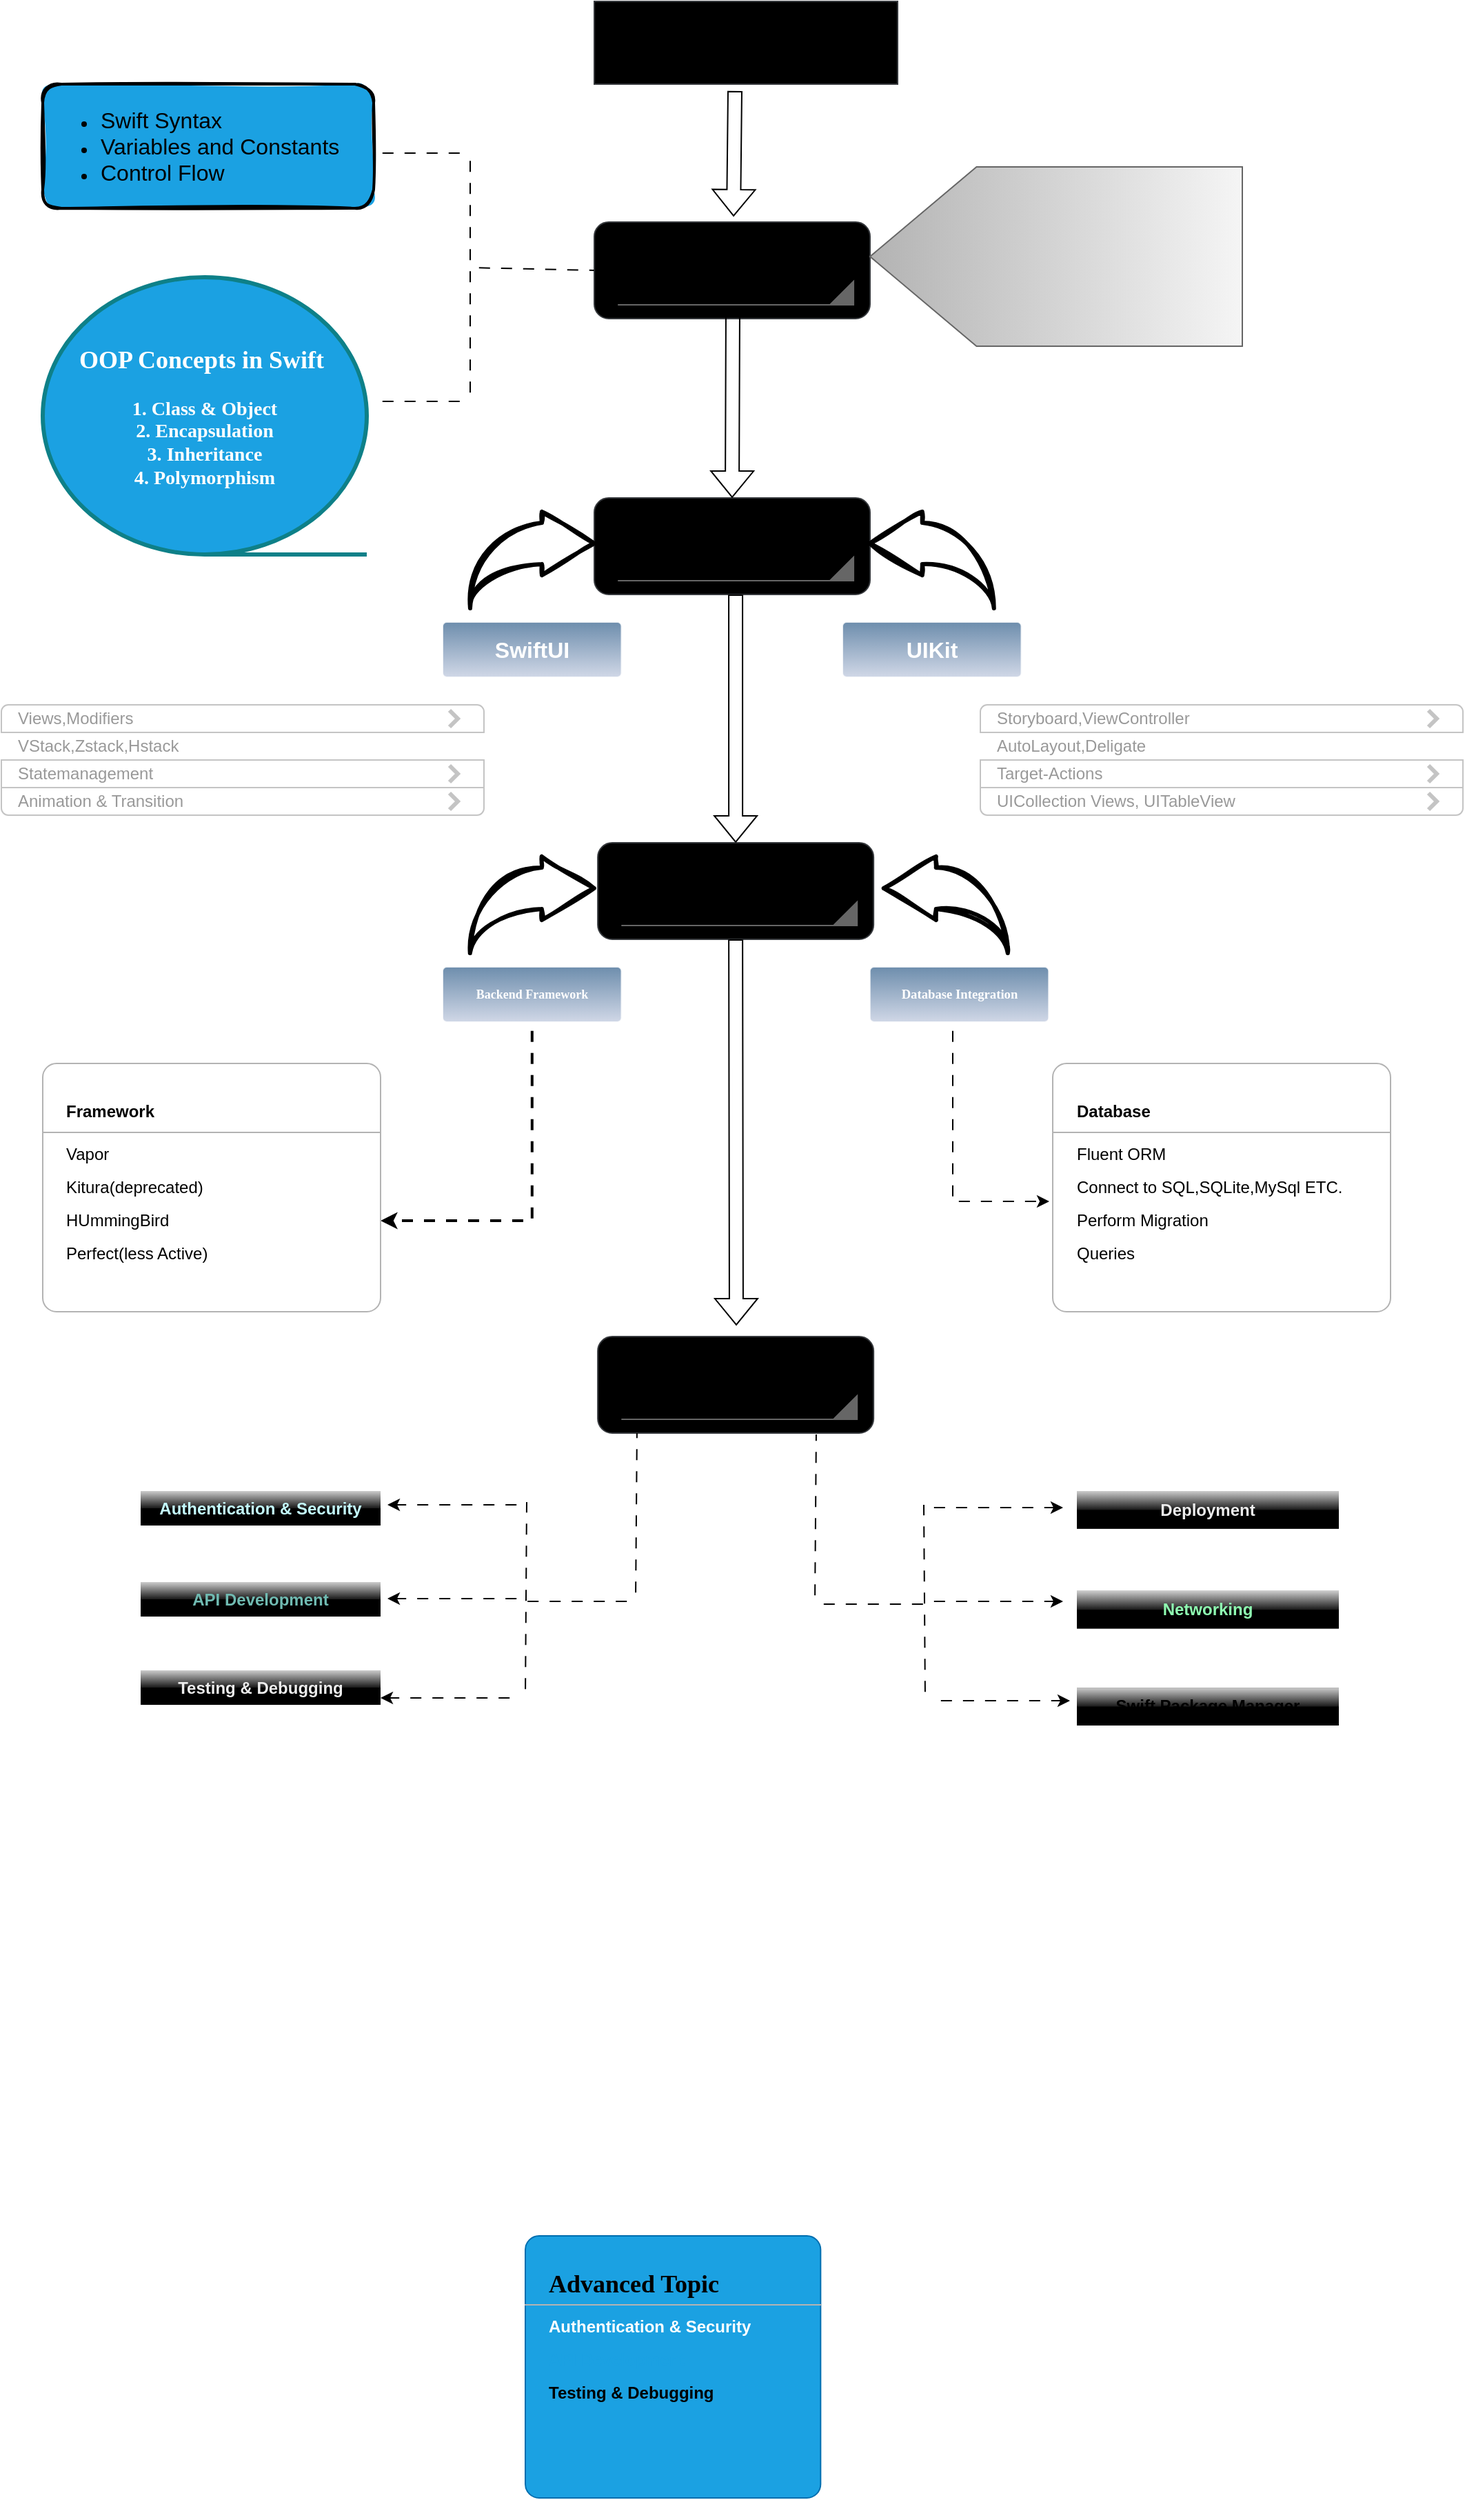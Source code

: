 <mxfile version="26.2.9">
  <diagram name="Page-1" id="k0ch-8_7bcWR2NFrH0mG">
    <mxGraphModel dx="1188" dy="802" grid="1" gridSize="10" guides="1" tooltips="1" connect="1" arrows="1" fold="1" page="1" pageScale="1" pageWidth="583" pageHeight="827" math="0" shadow="0">
      <root>
        <mxCell id="0" />
        <mxCell id="1" parent="0" />
        <mxCell id="kcwo0Z3sf4vvapoB9V6T-42" value="&lt;font style=&quot;font-size: 24px;&quot;&gt;Swift&lt;/font&gt;" style="rounded=0;whiteSpace=wrap;html=1;fillColor=light-dark(#eeeeee, #c0c0c0);strokeColor=#36393d;gradientColor=default;gradientDirection=west;" vertex="1" parent="1">
          <mxGeometry x="460" y="70" width="220" height="60" as="geometry" />
        </mxCell>
        <mxCell id="kcwo0Z3sf4vvapoB9V6T-43" value="&lt;div&gt;&lt;br&gt;&lt;/div&gt;" style="strokeWidth=1;html=1;shadow=0;dashed=0;shape=mxgraph.android.rect;rounded=1;fillColor=light-dark(#eeeeee, #c0c0c0);strokeColor=#36393d;gradientColor=default;gradientDirection=west;" vertex="1" parent="1">
          <mxGeometry x="460" y="230" width="200" height="70" as="geometry" />
        </mxCell>
        <mxCell id="kcwo0Z3sf4vvapoB9V6T-44" value="&lt;p style=&quot;caret-color: rgb(0, 0, 0); text-align: start; white-space: normal;&quot; class=&quot;p1&quot;&gt;&lt;font face=&quot;Times New Roman&quot;&gt;&lt;b style=&quot;color: light-dark(rgb(0, 0, 0), rgb(51, 153, 255));&quot;&gt;Swift Basics&lt;/b&gt;&lt;/font&gt;&lt;/p&gt;" style="strokeWidth=1;html=1;shadow=0;dashed=0;shape=mxgraph.android.spinner2;fontStyle=0;fontColor=#ffffff;align=center;verticalAlign=middle;strokeColor=#666666;fillColor=#666666;" vertex="1" parent="kcwo0Z3sf4vvapoB9V6T-43">
          <mxGeometry x="17.094" y="10.0" width="170.94" height="50.0" as="geometry" />
        </mxCell>
        <mxCell id="kcwo0Z3sf4vvapoB9V6T-46" value="&lt;h3&gt;&lt;span style=&quot;color: rgba(0, 0, 0, 0);&quot;&gt;&lt;font style=&quot;font-size: 12px;&quot; face=&quot;Times New Roman&quot;&gt;•&lt;span class=&quot;Apple-tab-span&quot;&gt;&amp;nbsp;&lt;/span&gt;Syntax, variables, control flow&lt;/font&gt;&lt;/span&gt;&lt;/h3&gt;&lt;h3&gt;&lt;font style=&quot;font-size: 12px;&quot; face=&quot;Times New Roman&quot;&gt;&lt;span style=&quot;color: rgba(0, 0, 0, 0);&quot;&gt;&lt;br&gt;&lt;/span&gt;&lt;span style=&quot;color: rgba(0, 0, 0, 0);&quot;&gt;•&lt;span class=&quot;Apple-tab-span&quot;&gt;&amp;nbsp;&lt;/span&gt;Optionals &amp;amp; Functions&lt;/span&gt;&lt;/font&gt;&lt;/h3&gt;&lt;h3&gt;&lt;font style=&quot;font-size: 12px;&quot; face=&quot;Times New Roman&quot;&gt;&lt;span style=&quot;color: rgba(0, 0, 0, 0);&quot;&gt;&lt;br&gt;&lt;/span&gt;&lt;span style=&quot;color: rgba(0, 0, 0, 0);&quot;&gt;•&lt;span class=&quot;Apple-tab-span&quot;&gt;&amp;nbsp;&lt;/span&gt;Object-Oriented Programming&lt;/span&gt;&lt;/font&gt;&lt;/h3&gt;" style="shape=offPageConnector;whiteSpace=wrap;html=1;size=0.286;align=right;fillColor=#f5f5f5;gradientColor=#b3b3b3;strokeColor=#666666;direction=south;" vertex="1" parent="1">
          <mxGeometry x="660" y="190" width="270" height="130" as="geometry" />
        </mxCell>
        <mxCell id="kcwo0Z3sf4vvapoB9V6T-47" value="&lt;p style=&quot;caret-color: rgb(0, 0, 0); color: rgb(0, 0, 0);&quot; class=&quot;p1&quot;&gt;&lt;/p&gt;&lt;ul&gt;&lt;li&gt;&lt;span style=&quot;font-size: 16px;&quot;&gt;Swift Syntax&lt;/span&gt;&lt;/li&gt;&lt;li&gt;&lt;span style=&quot;font-size: 16px;&quot;&gt;Variables and&amp;nbsp;&lt;/span&gt;&lt;font size=&quot;3&quot;&gt;Constants&lt;/font&gt;&lt;/li&gt;&lt;li&gt;&lt;font size=&quot;3&quot;&gt;Control Flow&lt;/font&gt;&lt;/li&gt;&lt;/ul&gt;&lt;p&gt;&lt;/p&gt;" style="rounded=1;whiteSpace=wrap;html=1;strokeWidth=2;fillWeight=4;hachureGap=8;hachureAngle=45;fillColor=light-dark(#1BA1E2,#70BBB2);sketch=1;fillStyle=solid;align=left;" vertex="1" parent="1">
          <mxGeometry x="60" y="130" width="240" height="90" as="geometry" />
        </mxCell>
        <mxCell id="kcwo0Z3sf4vvapoB9V6T-48" value="&lt;h2&gt;&lt;b style=&quot;color: light-dark(rgb(255, 255, 255), rgb(196, 251, 255));&quot;&gt;&lt;font face=&quot;Times New Roman&quot;&gt;OOP Concepts in Swift&amp;nbsp;&lt;/font&gt;&lt;/b&gt;&lt;/h2&gt;&lt;div&gt;&lt;b&gt;&lt;font face=&quot;Times New Roman&quot;&gt;&lt;h3 style=&quot;color: light-dark(rgb(255, 255, 255), rgb(83, 213, 253));&quot;&gt;&lt;b&gt;1. Class &amp;amp; Object&lt;br&gt;&lt;/b&gt;&lt;b&gt;2. Encapsulation&lt;br&gt;&lt;/b&gt;&lt;b&gt;3. Inheritance&lt;br&gt;&lt;/b&gt;&lt;b&gt;4. Polymorphism&lt;/b&gt;&lt;/h3&gt;&lt;/font&gt;&lt;/b&gt;&lt;/div&gt;" style="shape=tapeData;whiteSpace=wrap;html=1;perimeter=ellipsePerimeter;fillColor=light-dark(#1BA1E2,#70BBB2);strokeColor=light-dark(#0e8088, #ffffff);fillStyle=solid;strokeWidth=3;" vertex="1" parent="1">
          <mxGeometry x="60" y="270" width="235" height="201" as="geometry" />
        </mxCell>
        <mxCell id="kcwo0Z3sf4vvapoB9V6T-49" value="" style="endArrow=none;html=1;rounded=0;entryX=0;entryY=0.5;entryDx=0;entryDy=0;flowAnimation=1;" edge="1" parent="1" target="kcwo0Z3sf4vvapoB9V6T-43">
          <mxGeometry width="50" height="50" relative="1" as="geometry">
            <mxPoint x="370" y="263" as="sourcePoint" />
            <mxPoint x="390" y="250" as="targetPoint" />
          </mxGeometry>
        </mxCell>
        <mxCell id="kcwo0Z3sf4vvapoB9V6T-50" value="" style="endArrow=none;html=1;rounded=0;entryX=0;entryY=0.5;entryDx=0;entryDy=0;flowAnimation=1;" edge="1" parent="1">
          <mxGeometry width="50" height="50" relative="1" as="geometry">
            <mxPoint x="300" y="180" as="sourcePoint" />
            <mxPoint x="370" y="180" as="targetPoint" />
          </mxGeometry>
        </mxCell>
        <mxCell id="kcwo0Z3sf4vvapoB9V6T-51" value="" style="endArrow=none;html=1;rounded=0;entryX=0;entryY=0.5;entryDx=0;entryDy=0;flowAnimation=1;" edge="1" parent="1">
          <mxGeometry width="50" height="50" relative="1" as="geometry">
            <mxPoint x="300" y="360" as="sourcePoint" />
            <mxPoint x="370" y="360" as="targetPoint" />
          </mxGeometry>
        </mxCell>
        <mxCell id="kcwo0Z3sf4vvapoB9V6T-52" value="" style="endArrow=none;html=1;rounded=0;flowAnimation=1;" edge="1" parent="1">
          <mxGeometry width="50" height="50" relative="1" as="geometry">
            <mxPoint x="370" y="360" as="sourcePoint" />
            <mxPoint x="370" y="180" as="targetPoint" />
          </mxGeometry>
        </mxCell>
        <mxCell id="kcwo0Z3sf4vvapoB9V6T-70" value="&lt;div&gt;&lt;br&gt;&lt;/div&gt;" style="strokeWidth=1;html=1;shadow=0;dashed=0;shape=mxgraph.android.rect;rounded=1;fillColor=light-dark(#eeeeee, #c0c0c0);strokeColor=#36393d;gradientColor=default;gradientDirection=west;" vertex="1" parent="1">
          <mxGeometry x="460" y="430" width="200" height="70" as="geometry" />
        </mxCell>
        <mxCell id="kcwo0Z3sf4vvapoB9V6T-71" value="&lt;p style=&quot;caret-color: rgb(0, 0, 0); text-align: start; white-space: normal;&quot; class=&quot;p1&quot;&gt;&lt;b&gt;&lt;font style=&quot;color: light-dark(rgb(0, 0, 0), rgb(116, 167, 254));&quot; face=&quot;Times New Roman&quot;&gt;UI Dev&lt;/font&gt;&lt;/b&gt;&lt;/p&gt;" style="strokeWidth=1;html=1;shadow=0;dashed=0;shape=mxgraph.android.spinner2;fontStyle=0;fontColor=#ffffff;align=center;verticalAlign=middle;strokeColor=#666666;fillColor=#666666;" vertex="1" parent="kcwo0Z3sf4vvapoB9V6T-70">
          <mxGeometry x="17.094" y="10" width="170.94" height="50" as="geometry" />
        </mxCell>
        <mxCell id="kcwo0Z3sf4vvapoB9V6T-72" value="&lt;b&gt;&lt;font style=&quot;font-size: 16px;&quot;&gt;SwiftUI&lt;/font&gt;&lt;/b&gt;" style="html=1;shadow=0;dashed=0;shape=mxgraph.ios.rrect;rSize=3;fontSize=8;fontColor=#ffffff;strokeColor=#ffffff;fillColor=#497198;gradientColor=#c5cee1;opacity=80;whiteSpace=wrap;sketch=0;hachureGap=4;pointerEvents=0;fontFamily=Helvetica;" vertex="1" parent="1">
          <mxGeometry x="350" y="520" width="129.75" height="40" as="geometry" />
        </mxCell>
        <mxCell id="kcwo0Z3sf4vvapoB9V6T-73" value="&lt;font style=&quot;font-size: 16px;&quot;&gt;&lt;b&gt;UIKit&lt;/b&gt;&lt;/font&gt;" style="html=1;shadow=0;dashed=0;shape=mxgraph.ios.rrect;rSize=3;fontSize=8;fontColor=#ffffff;strokeColor=#ffffff;fillColor=#497198;gradientColor=#c5cee1;opacity=80;whiteSpace=wrap;sketch=0;hachureGap=4;pointerEvents=0;fontFamily=Helvetica;" vertex="1" parent="1">
          <mxGeometry x="640" y="520" width="129.75" height="40" as="geometry" />
        </mxCell>
        <mxCell id="kcwo0Z3sf4vvapoB9V6T-74" value="" style="shape=flexArrow;endArrow=classic;html=1;rounded=0;exitX=0.4;exitY=1.083;exitDx=0;exitDy=0;exitPerimeter=0;entryX=0.458;entryY=-0.061;entryDx=0;entryDy=0;entryPerimeter=0;" edge="1" parent="1">
          <mxGeometry width="50" height="50" relative="1" as="geometry">
            <mxPoint x="562" y="134.98" as="sourcePoint" />
            <mxPoint x="561.02" y="225.974" as="targetPoint" />
          </mxGeometry>
        </mxCell>
        <mxCell id="kcwo0Z3sf4vvapoB9V6T-75" value="" style="shape=flexArrow;endArrow=classic;html=1;rounded=0;exitX=0.4;exitY=1.083;exitDx=0;exitDy=0;exitPerimeter=0;entryX=0.5;entryY=0;entryDx=0;entryDy=0;" edge="1" parent="1" target="kcwo0Z3sf4vvapoB9V6T-70">
          <mxGeometry width="50" height="50" relative="1" as="geometry">
            <mxPoint x="560.48" y="296" as="sourcePoint" />
            <mxPoint x="559.5" y="386.994" as="targetPoint" />
          </mxGeometry>
        </mxCell>
        <mxCell id="kcwo0Z3sf4vvapoB9V6T-76" value="" style="html=1;shadow=0;dashed=0;align=center;verticalAlign=middle;shape=mxgraph.arrows2.jumpInArrow;dy=15;dx=38;arrowHead=46;strokeWidth=3;sketch=1;curveFitting=1;jiggle=2;" vertex="1" parent="1">
          <mxGeometry x="370" y="440" width="90" height="70" as="geometry" />
        </mxCell>
        <mxCell id="kcwo0Z3sf4vvapoB9V6T-77" value="" style="html=1;shadow=0;dashed=0;align=center;verticalAlign=middle;shape=mxgraph.arrows2.jumpInArrow;dy=15;dx=38;arrowHead=46;flipV=0;flipH=1;strokeWidth=3;sketch=1;curveFitting=1;jiggle=2;" vertex="1" parent="1">
          <mxGeometry x="659.88" y="440" width="90" height="70" as="geometry" />
        </mxCell>
        <mxCell id="kcwo0Z3sf4vvapoB9V6T-78" value="" style="swimlane;shape=mxgraph.bootstrap.anchor;strokeColor=#C4C4C4;fillColor=#ffffff;fontColor=#999999;fontStyle=0;childLayout=stackLayout;horizontal=1;startSize=0;horizontalStack=0;resizeParent=1;resizeParentMax=0;resizeLast=0;collapsible=0;marginBottom=0;whiteSpace=wrap;html=1;" vertex="1" parent="1">
          <mxGeometry x="30" y="580" width="350" height="80" as="geometry" />
        </mxCell>
        <mxCell id="kcwo0Z3sf4vvapoB9V6T-79" value="Views,Modifiers" style="text;strokeColor=inherit;align=left;verticalAlign=middle;spacingLeft=10;spacingRight=10;overflow=hidden;points=[[0,0.5],[1,0.5]];portConstraint=eastwest;rotatable=0;whiteSpace=wrap;html=1;shape=mxgraph.bootstrap.topButton;rSize=5;fillColor=inherit;fontColor=inherit;fontSize=12;" vertex="1" parent="kcwo0Z3sf4vvapoB9V6T-78">
          <mxGeometry width="350" height="20" as="geometry" />
        </mxCell>
        <mxCell id="kcwo0Z3sf4vvapoB9V6T-80" value="" style="shape=mxgraph.ios7.misc.right;strokeColor=#C4C4C4;strokeWidth=3;" vertex="1" parent="kcwo0Z3sf4vvapoB9V6T-79">
          <mxGeometry x="1" y="0.5" width="6" height="12" relative="1" as="geometry">
            <mxPoint x="-25" y="-6" as="offset" />
          </mxGeometry>
        </mxCell>
        <mxCell id="kcwo0Z3sf4vvapoB9V6T-81" value="VStack,Zstack,Hstack" style="text;align=left;verticalAlign=middle;spacingLeft=10;spacingRight=10;overflow=hidden;points=[[0,0.5],[1,0.5]];portConstraint=eastwest;rotatable=0;whiteSpace=wrap;html=1;rSize=5;fillColor=none;fontSize=12;fontStyle=0;fontColor=inherit;fontFamily=Helvetica;" vertex="1" parent="kcwo0Z3sf4vvapoB9V6T-78">
          <mxGeometry y="20" width="350" height="20" as="geometry" />
        </mxCell>
        <mxCell id="kcwo0Z3sf4vvapoB9V6T-82" value="" style="shape=mxgraph.ios7.misc.right;strokeColor=inherit;strokeWidth=3;align=left;verticalAlign=middle;spacingLeft=10;spacingRight=10;fontFamily=Helvetica;fontSize=12;fontColor=inherit;fillColor=inherit;gradientColor=none;" vertex="1" parent="kcwo0Z3sf4vvapoB9V6T-81">
          <mxGeometry x="1" y="0.5" width="6" height="12" relative="1" as="geometry">
            <mxPoint x="-25" y="-6" as="offset" />
          </mxGeometry>
        </mxCell>
        <mxCell id="kcwo0Z3sf4vvapoB9V6T-83" value="Statemanagement" style="text;strokeColor=inherit;align=left;verticalAlign=middle;spacingLeft=10;spacingRight=10;overflow=hidden;points=[[0,0.5],[1,0.5]];portConstraint=eastwest;rotatable=0;whiteSpace=wrap;html=1;rSize=5;fillColor=inherit;fontColor=inherit;fontSize=12;" vertex="1" parent="kcwo0Z3sf4vvapoB9V6T-78">
          <mxGeometry y="40" width="350" height="20" as="geometry" />
        </mxCell>
        <mxCell id="kcwo0Z3sf4vvapoB9V6T-84" value="" style="shape=mxgraph.ios7.misc.right;strokeColor=#C4C4C4;strokeWidth=3;" vertex="1" parent="kcwo0Z3sf4vvapoB9V6T-83">
          <mxGeometry x="1" y="0.5" width="6" height="12" relative="1" as="geometry">
            <mxPoint x="-25" y="-6" as="offset" />
          </mxGeometry>
        </mxCell>
        <mxCell id="kcwo0Z3sf4vvapoB9V6T-85" value="Animation &amp;amp; Transition" style="text;strokeColor=inherit;align=left;verticalAlign=middle;spacingLeft=10;spacingRight=10;overflow=hidden;points=[[0,0.5],[1,0.5]];portConstraint=eastwest;rotatable=0;whiteSpace=wrap;html=1;shape=mxgraph.bootstrap.bottomButton;rSize=5;fillColor=inherit;fontColor=inherit;fontSize=12;" vertex="1" parent="kcwo0Z3sf4vvapoB9V6T-78">
          <mxGeometry y="60" width="350" height="20" as="geometry" />
        </mxCell>
        <mxCell id="kcwo0Z3sf4vvapoB9V6T-86" value="" style="shape=mxgraph.ios7.misc.right;strokeColor=#C4C4C4;strokeWidth=3;" vertex="1" parent="kcwo0Z3sf4vvapoB9V6T-85">
          <mxGeometry x="1" y="0.5" width="6" height="12" relative="1" as="geometry">
            <mxPoint x="-25" y="-6" as="offset" />
          </mxGeometry>
        </mxCell>
        <mxCell id="kcwo0Z3sf4vvapoB9V6T-87" value="" style="swimlane;shape=mxgraph.bootstrap.anchor;strokeColor=#C4C4C4;fillColor=#ffffff;fontColor=#999999;fontStyle=0;childLayout=stackLayout;horizontal=1;startSize=0;horizontalStack=0;resizeParent=1;resizeParentMax=0;resizeLast=0;collapsible=0;marginBottom=0;whiteSpace=wrap;html=1;" vertex="1" parent="1">
          <mxGeometry x="740" y="580" width="350" height="80" as="geometry" />
        </mxCell>
        <mxCell id="kcwo0Z3sf4vvapoB9V6T-88" value="Storyboard,ViewController" style="text;strokeColor=inherit;align=left;verticalAlign=middle;spacingLeft=10;spacingRight=10;overflow=hidden;points=[[0,0.5],[1,0.5]];portConstraint=eastwest;rotatable=0;whiteSpace=wrap;html=1;shape=mxgraph.bootstrap.topButton;rSize=5;fillColor=inherit;fontColor=inherit;fontSize=12;" vertex="1" parent="kcwo0Z3sf4vvapoB9V6T-87">
          <mxGeometry width="350" height="20" as="geometry" />
        </mxCell>
        <mxCell id="kcwo0Z3sf4vvapoB9V6T-89" value="" style="shape=mxgraph.ios7.misc.right;strokeColor=#C4C4C4;strokeWidth=3;" vertex="1" parent="kcwo0Z3sf4vvapoB9V6T-88">
          <mxGeometry x="1" y="0.5" width="6" height="12" relative="1" as="geometry">
            <mxPoint x="-25" y="-6" as="offset" />
          </mxGeometry>
        </mxCell>
        <mxCell id="kcwo0Z3sf4vvapoB9V6T-90" value="AutoLayout,Deligate" style="text;align=left;verticalAlign=middle;spacingLeft=10;spacingRight=10;overflow=hidden;points=[[0,0.5],[1,0.5]];portConstraint=eastwest;rotatable=0;whiteSpace=wrap;html=1;rSize=5;fillColor=none;fontSize=12;fontStyle=0;fontColor=inherit;fontFamily=Helvetica;" vertex="1" parent="kcwo0Z3sf4vvapoB9V6T-87">
          <mxGeometry y="20" width="350" height="20" as="geometry" />
        </mxCell>
        <mxCell id="kcwo0Z3sf4vvapoB9V6T-91" value="" style="shape=mxgraph.ios7.misc.right;strokeColor=inherit;strokeWidth=3;align=left;verticalAlign=middle;spacingLeft=10;spacingRight=10;fontFamily=Helvetica;fontSize=12;fontColor=inherit;fillColor=inherit;gradientColor=none;" vertex="1" parent="kcwo0Z3sf4vvapoB9V6T-90">
          <mxGeometry x="1" y="0.5" width="6" height="12" relative="1" as="geometry">
            <mxPoint x="-25" y="-6" as="offset" />
          </mxGeometry>
        </mxCell>
        <mxCell id="kcwo0Z3sf4vvapoB9V6T-92" value="Target-Actions" style="text;strokeColor=inherit;align=left;verticalAlign=middle;spacingLeft=10;spacingRight=10;overflow=hidden;points=[[0,0.5],[1,0.5]];portConstraint=eastwest;rotatable=0;whiteSpace=wrap;html=1;rSize=5;fillColor=inherit;fontColor=inherit;fontSize=12;" vertex="1" parent="kcwo0Z3sf4vvapoB9V6T-87">
          <mxGeometry y="40" width="350" height="20" as="geometry" />
        </mxCell>
        <mxCell id="kcwo0Z3sf4vvapoB9V6T-93" value="" style="shape=mxgraph.ios7.misc.right;strokeColor=#C4C4C4;strokeWidth=3;" vertex="1" parent="kcwo0Z3sf4vvapoB9V6T-92">
          <mxGeometry x="1" y="0.5" width="6" height="12" relative="1" as="geometry">
            <mxPoint x="-25" y="-6" as="offset" />
          </mxGeometry>
        </mxCell>
        <mxCell id="kcwo0Z3sf4vvapoB9V6T-94" value="UICollection Views, UITableView" style="text;strokeColor=inherit;align=left;verticalAlign=middle;spacingLeft=10;spacingRight=10;overflow=hidden;points=[[0,0.5],[1,0.5]];portConstraint=eastwest;rotatable=0;whiteSpace=wrap;html=1;shape=mxgraph.bootstrap.bottomButton;rSize=5;fillColor=inherit;fontColor=inherit;fontSize=12;" vertex="1" parent="kcwo0Z3sf4vvapoB9V6T-87">
          <mxGeometry y="60" width="350" height="20" as="geometry" />
        </mxCell>
        <mxCell id="kcwo0Z3sf4vvapoB9V6T-95" value="" style="shape=mxgraph.ios7.misc.right;strokeColor=#C4C4C4;strokeWidth=3;" vertex="1" parent="kcwo0Z3sf4vvapoB9V6T-94">
          <mxGeometry x="1" y="0.5" width="6" height="12" relative="1" as="geometry">
            <mxPoint x="-25" y="-6" as="offset" />
          </mxGeometry>
        </mxCell>
        <mxCell id="kcwo0Z3sf4vvapoB9V6T-96" value="&lt;div&gt;&lt;br&gt;&lt;/div&gt;" style="strokeWidth=1;html=1;shadow=0;dashed=0;shape=mxgraph.android.rect;rounded=1;fillColor=light-dark(#eeeeee, #c0c0c0);strokeColor=#36393d;gradientColor=default;gradientDirection=west;" vertex="1" parent="1">
          <mxGeometry x="462.56" y="680" width="200" height="70" as="geometry" />
        </mxCell>
        <mxCell id="kcwo0Z3sf4vvapoB9V6T-97" value="&lt;h4&gt;&lt;font style=&quot;color: light-dark(transparent, rgb(51, 153, 255));&quot; face=&quot;Times New Roman&quot;&gt;Backend Dev&lt;/font&gt;&lt;/h4&gt;" style="strokeWidth=1;html=1;shadow=0;dashed=0;shape=mxgraph.android.spinner2;fontStyle=0;fontColor=#ffffff;align=center;verticalAlign=middle;strokeColor=#666666;fillColor=#666666;" vertex="1" parent="kcwo0Z3sf4vvapoB9V6T-96">
          <mxGeometry x="17.094" y="10" width="170.94" height="50" as="geometry" />
        </mxCell>
        <mxCell id="kcwo0Z3sf4vvapoB9V6T-98" value="" style="shape=flexArrow;endArrow=classic;html=1;rounded=0;exitX=0.4;exitY=1.083;exitDx=0;exitDy=0;exitPerimeter=0;entryX=0.5;entryY=0;entryDx=0;entryDy=0;" edge="1" parent="1" target="kcwo0Z3sf4vvapoB9V6T-96">
          <mxGeometry width="50" height="50" relative="1" as="geometry">
            <mxPoint x="562.54" y="500" as="sourcePoint" />
            <mxPoint x="562.06" y="634" as="targetPoint" />
          </mxGeometry>
        </mxCell>
        <mxCell id="kcwo0Z3sf4vvapoB9V6T-178" style="edgeStyle=orthogonalEdgeStyle;rounded=0;orthogonalLoop=1;jettySize=auto;html=1;entryX=1;entryY=0.5;entryDx=0;entryDy=0;strokeWidth=2;flowAnimation=1;" edge="1" parent="1" source="kcwo0Z3sf4vvapoB9V6T-104" target="kcwo0Z3sf4vvapoB9V6T-109">
          <mxGeometry relative="1" as="geometry">
            <Array as="points">
              <mxPoint x="415" y="954" />
            </Array>
          </mxGeometry>
        </mxCell>
        <mxCell id="kcwo0Z3sf4vvapoB9V6T-104" value="&lt;h3&gt;&lt;b&gt;&lt;font face=&quot;Times New Roman&quot; style=&quot;font-size: 9px;&quot;&gt;Backend Framework&lt;/font&gt;&lt;/b&gt;&lt;/h3&gt;" style="html=1;shadow=0;dashed=0;shape=mxgraph.ios.rrect;rSize=3;fontSize=8;fontColor=#ffffff;strokeColor=#ffffff;fillColor=#497198;gradientColor=#c5cee1;opacity=80;whiteSpace=wrap;sketch=0;hachureGap=4;pointerEvents=0;fontFamily=Helvetica;" vertex="1" parent="1">
          <mxGeometry x="350" y="770" width="129.75" height="40" as="geometry" />
        </mxCell>
        <mxCell id="kcwo0Z3sf4vvapoB9V6T-105" value="" style="rounded=1;whiteSpace=wrap;html=1;strokeColor=#B3B3B3;arcSize=20;absoluteArcSize=1;" vertex="1" parent="1">
          <mxGeometry x="60" y="840" width="245" height="180" as="geometry" />
        </mxCell>
        <mxCell id="kcwo0Z3sf4vvapoB9V6T-106" value="Framework" style="shape=partialRectangle;whiteSpace=wrap;html=1;top=0;left=0;fillColor=none;right=0;fontStyle=1;align=left;strokeColor=#B3B3B3;spacingLeft=15;part=1;resizeWidth=1;" vertex="1" parent="kcwo0Z3sf4vvapoB9V6T-105">
          <mxGeometry width="245.0" height="30" relative="1" as="geometry">
            <mxPoint y="20" as="offset" />
          </mxGeometry>
        </mxCell>
        <mxCell id="kcwo0Z3sf4vvapoB9V6T-107" value="Vapor" style="text;html=1;strokeColor=none;fillColor=none;align=left;verticalAlign=middle;whiteSpace=wrap;rounded=0;spacingLeft=15;part=1;resizeWidth=1;" vertex="1" parent="kcwo0Z3sf4vvapoB9V6T-105">
          <mxGeometry width="245.0" height="24" relative="1" as="geometry">
            <mxPoint y="54" as="offset" />
          </mxGeometry>
        </mxCell>
        <mxCell id="kcwo0Z3sf4vvapoB9V6T-108" value="Kitura(deprecated)" style="text;html=1;strokeColor=none;fillColor=none;align=left;verticalAlign=middle;whiteSpace=wrap;rounded=0;spacingLeft=15;part=1;resizeWidth=1;" vertex="1" parent="kcwo0Z3sf4vvapoB9V6T-105">
          <mxGeometry width="245.0" height="24" relative="1" as="geometry">
            <mxPoint y="78" as="offset" />
          </mxGeometry>
        </mxCell>
        <mxCell id="kcwo0Z3sf4vvapoB9V6T-109" value="HUmmingBird" style="text;html=1;strokeColor=none;fillColor=none;align=left;verticalAlign=middle;whiteSpace=wrap;rounded=0;spacingLeft=15;part=1;resizeWidth=1;" vertex="1" parent="kcwo0Z3sf4vvapoB9V6T-105">
          <mxGeometry width="245.0" height="24" relative="1" as="geometry">
            <mxPoint y="102" as="offset" />
          </mxGeometry>
        </mxCell>
        <mxCell id="kcwo0Z3sf4vvapoB9V6T-110" value="Perfect(less Active)" style="text;html=1;strokeColor=none;fillColor=none;align=left;verticalAlign=middle;whiteSpace=wrap;rounded=0;spacingLeft=15;part=1;resizeWidth=1;" vertex="1" parent="kcwo0Z3sf4vvapoB9V6T-105">
          <mxGeometry width="245.0" height="24" relative="1" as="geometry">
            <mxPoint y="126" as="offset" />
          </mxGeometry>
        </mxCell>
        <mxCell id="kcwo0Z3sf4vvapoB9V6T-112" value="" style="rounded=1;whiteSpace=wrap;html=1;strokeColor=#B3B3B3;arcSize=20;absoluteArcSize=1;" vertex="1" parent="1">
          <mxGeometry x="792.5" y="840" width="245" height="180" as="geometry" />
        </mxCell>
        <mxCell id="kcwo0Z3sf4vvapoB9V6T-113" value="Database" style="shape=partialRectangle;whiteSpace=wrap;html=1;top=0;left=0;fillColor=none;right=0;fontStyle=1;align=left;strokeColor=#B3B3B3;spacingLeft=15;part=1;resizeWidth=1;" vertex="1" parent="kcwo0Z3sf4vvapoB9V6T-112">
          <mxGeometry width="245.0" height="30" relative="1" as="geometry">
            <mxPoint y="20" as="offset" />
          </mxGeometry>
        </mxCell>
        <mxCell id="kcwo0Z3sf4vvapoB9V6T-114" value="Fluent ORM" style="text;html=1;strokeColor=none;fillColor=none;align=left;verticalAlign=middle;whiteSpace=wrap;rounded=0;spacingLeft=15;part=1;resizeWidth=1;" vertex="1" parent="kcwo0Z3sf4vvapoB9V6T-112">
          <mxGeometry width="245.0" height="24" relative="1" as="geometry">
            <mxPoint y="54" as="offset" />
          </mxGeometry>
        </mxCell>
        <mxCell id="kcwo0Z3sf4vvapoB9V6T-115" value="Connect to SQL,SQLite,MySql ETC." style="text;html=1;strokeColor=none;fillColor=none;align=left;verticalAlign=middle;whiteSpace=wrap;rounded=0;spacingLeft=15;part=1;resizeWidth=1;" vertex="1" parent="kcwo0Z3sf4vvapoB9V6T-112">
          <mxGeometry width="245.0" height="24" relative="1" as="geometry">
            <mxPoint y="78" as="offset" />
          </mxGeometry>
        </mxCell>
        <mxCell id="kcwo0Z3sf4vvapoB9V6T-116" value="Perform Migration" style="text;html=1;strokeColor=none;fillColor=none;align=left;verticalAlign=middle;whiteSpace=wrap;rounded=0;spacingLeft=15;part=1;resizeWidth=1;" vertex="1" parent="kcwo0Z3sf4vvapoB9V6T-112">
          <mxGeometry width="245.0" height="24" relative="1" as="geometry">
            <mxPoint y="102" as="offset" />
          </mxGeometry>
        </mxCell>
        <mxCell id="kcwo0Z3sf4vvapoB9V6T-117" value="Queries" style="text;html=1;strokeColor=none;fillColor=none;align=left;verticalAlign=middle;whiteSpace=wrap;rounded=0;spacingLeft=15;part=1;resizeWidth=1;" vertex="1" parent="kcwo0Z3sf4vvapoB9V6T-112">
          <mxGeometry width="245.0" height="24" relative="1" as="geometry">
            <mxPoint y="126" as="offset" />
          </mxGeometry>
        </mxCell>
        <mxCell id="kcwo0Z3sf4vvapoB9V6T-118" value="&lt;div&gt;&lt;br&gt;&lt;/div&gt;" style="strokeWidth=1;html=1;shadow=0;dashed=0;shape=mxgraph.android.rect;rounded=1;fillColor=light-dark(#eeeeee, #c0c0c0);strokeColor=#36393d;gradientColor=default;gradientDirection=west;" vertex="1" parent="1">
          <mxGeometry x="462.56" y="1038" width="200" height="70" as="geometry" />
        </mxCell>
        <mxCell id="kcwo0Z3sf4vvapoB9V6T-119" value="&lt;h4&gt;&lt;p style=&quot;caret-color: rgb(0, 0, 0); text-align: start; white-space: normal;&quot; class=&quot;p1&quot;&gt;&lt;font style=&quot;color: light-dark(rgb(0, 0, 0), rgb(51, 153, 255));&quot; face=&quot;Times New Roman&quot;&gt;Advanced Topics&lt;/font&gt;&lt;/p&gt;&lt;/h4&gt;" style="strokeWidth=1;html=1;shadow=0;dashed=0;shape=mxgraph.android.spinner2;fontStyle=0;fontColor=#ffffff;align=center;verticalAlign=middle;strokeColor=#666666;fillColor=#666666;" vertex="1" parent="kcwo0Z3sf4vvapoB9V6T-118">
          <mxGeometry x="17.094" y="10" width="170.94" height="50" as="geometry" />
        </mxCell>
        <mxCell id="kcwo0Z3sf4vvapoB9V6T-180" style="edgeStyle=orthogonalEdgeStyle;rounded=0;orthogonalLoop=1;jettySize=auto;html=1;flowAnimation=1;" edge="1" parent="1" source="kcwo0Z3sf4vvapoB9V6T-120">
          <mxGeometry relative="1" as="geometry">
            <mxPoint x="790" y="940" as="targetPoint" />
            <Array as="points">
              <mxPoint x="720" y="940" />
              <mxPoint x="790" y="940" />
            </Array>
          </mxGeometry>
        </mxCell>
        <mxCell id="kcwo0Z3sf4vvapoB9V6T-120" value="&lt;h3&gt;&lt;b&gt;&lt;font face=&quot;Times New Roman&quot;&gt;Database Integration&lt;/font&gt;&lt;/b&gt;&lt;/h3&gt;" style="html=1;shadow=0;dashed=0;shape=mxgraph.ios.rrect;rSize=3;fontSize=8;fontColor=#ffffff;strokeColor=#ffffff;fillColor=#497198;gradientColor=#c5cee1;opacity=80;whiteSpace=wrap;sketch=0;hachureGap=4;pointerEvents=0;fontFamily=Helvetica;" vertex="1" parent="1">
          <mxGeometry x="659.88" y="770" width="129.75" height="40" as="geometry" />
        </mxCell>
        <mxCell id="kcwo0Z3sf4vvapoB9V6T-121" value="" style="html=1;shadow=0;dashed=0;align=center;verticalAlign=middle;shape=mxgraph.arrows2.jumpInArrow;dy=15;dx=38;arrowHead=46;flipV=0;flipH=1;strokeWidth=3;sketch=1;curveFitting=1;jiggle=2;" vertex="1" parent="1">
          <mxGeometry x="669.88" y="690" width="90" height="70" as="geometry" />
        </mxCell>
        <mxCell id="kcwo0Z3sf4vvapoB9V6T-122" value="" style="html=1;shadow=0;dashed=0;align=center;verticalAlign=middle;shape=mxgraph.arrows2.jumpInArrow;dy=15;dx=38;arrowHead=46;strokeWidth=3;sketch=1;curveFitting=1;jiggle=2;" vertex="1" parent="1">
          <mxGeometry x="369.88" y="690" width="90" height="70" as="geometry" />
        </mxCell>
        <mxCell id="kcwo0Z3sf4vvapoB9V6T-123" value="" style="shape=flexArrow;endArrow=classic;html=1;rounded=0;exitX=0.5;exitY=1;exitDx=0;exitDy=0;" edge="1" parent="1" source="kcwo0Z3sf4vvapoB9V6T-96">
          <mxGeometry width="50" height="50" relative="1" as="geometry">
            <mxPoint x="567.62" y="750" as="sourcePoint" />
            <mxPoint x="563" y="1030" as="targetPoint" />
          </mxGeometry>
        </mxCell>
        <mxCell id="kcwo0Z3sf4vvapoB9V6T-124" value="" style="rounded=1;whiteSpace=wrap;html=1;arcSize=20;absoluteArcSize=1;fillColor=#1ba1e2;fontColor=#ffffff;strokeColor=#006EAF;" vertex="1" parent="1">
          <mxGeometry x="410" y="1690" width="214.159" height="190" as="geometry" />
        </mxCell>
        <mxCell id="kcwo0Z3sf4vvapoB9V6T-125" value="&lt;h2&gt;&lt;font face=&quot;Times New Roman&quot;&gt;Advanced Topic&lt;/font&gt;&lt;/h2&gt;" style="shape=partialRectangle;whiteSpace=wrap;html=1;top=0;left=0;fillColor=none;right=0;fontStyle=1;align=left;strokeColor=#B3B3B3;spacingLeft=15;part=1;resizeWidth=1;" vertex="1" parent="kcwo0Z3sf4vvapoB9V6T-124">
          <mxGeometry width="214.159" height="30" relative="1" as="geometry">
            <mxPoint y="20" as="offset" />
          </mxGeometry>
        </mxCell>
        <mxCell id="kcwo0Z3sf4vvapoB9V6T-126" value="&lt;p style=&quot;caret-color: rgb(0, 0, 0);&quot; class=&quot;p1&quot;&gt;&lt;b style=&quot;color: light-dark(rgb(255, 255, 255), rgb(196, 251, 255));&quot;&gt;Authentication &amp;amp; Security&lt;/b&gt;&lt;/p&gt;" style="text;html=1;strokeColor=none;fillColor=none;align=left;verticalAlign=middle;whiteSpace=wrap;rounded=0;spacingLeft=15;part=1;resizeWidth=1;" vertex="1" parent="kcwo0Z3sf4vvapoB9V6T-124">
          <mxGeometry width="214.159" height="24" relative="1" as="geometry">
            <mxPoint y="54" as="offset" />
          </mxGeometry>
        </mxCell>
        <mxCell id="kcwo0Z3sf4vvapoB9V6T-127" value="&lt;p style=&quot;caret-color: rgb(0, 0, 0);&quot; class=&quot;p1&quot;&gt;&lt;b style=&quot;color: light-dark(rgb(27, 161, 226), rgb(112, 187, 178));&quot;&gt;API Development&lt;/b&gt;&lt;/p&gt;" style="text;html=1;strokeColor=none;fillColor=none;align=left;verticalAlign=middle;whiteSpace=wrap;rounded=0;spacingLeft=15;part=1;resizeWidth=1;" vertex="1" parent="kcwo0Z3sf4vvapoB9V6T-124">
          <mxGeometry width="214.159" height="24" relative="1" as="geometry">
            <mxPoint y="78" as="offset" />
          </mxGeometry>
        </mxCell>
        <mxCell id="kcwo0Z3sf4vvapoB9V6T-128" value="&lt;p style=&quot;caret-color: rgb(0, 0, 0); color: rgb(0, 0, 0);&quot; class=&quot;p1&quot;&gt;&lt;b&gt;Testing &amp;amp; Debugging&lt;/b&gt;&lt;/p&gt;" style="text;html=1;strokeColor=none;fillColor=none;align=left;verticalAlign=middle;whiteSpace=wrap;rounded=0;spacingLeft=15;part=1;resizeWidth=1;" vertex="1" parent="kcwo0Z3sf4vvapoB9V6T-124">
          <mxGeometry width="214.159" height="24" relative="1" as="geometry">
            <mxPoint y="102" as="offset" />
          </mxGeometry>
        </mxCell>
        <mxCell id="kcwo0Z3sf4vvapoB9V6T-129" value="&lt;p style=&quot;caret-color: rgb(0, 0, 0); color: rgb(0, 0, 0);&quot; class=&quot;p1&quot;&gt;&lt;br&gt;&lt;/p&gt;" style="text;html=1;strokeColor=none;fillColor=none;align=left;verticalAlign=middle;whiteSpace=wrap;rounded=0;spacingLeft=15;part=1;resizeWidth=1;" vertex="1" parent="kcwo0Z3sf4vvapoB9V6T-124">
          <mxGeometry width="214.159" height="24" relative="1" as="geometry">
            <mxPoint y="126" as="offset" />
          </mxGeometry>
        </mxCell>
        <mxCell id="kcwo0Z3sf4vvapoB9V6T-130" value="&lt;p style=&quot;caret-color: rgb(0, 0, 0);&quot; class=&quot;p1&quot;&gt;&lt;br&gt;&lt;/p&gt;" style="text;html=1;strokeColor=none;fillColor=none;align=left;verticalAlign=middle;whiteSpace=wrap;rounded=0;spacingLeft=15;part=1;resizeWidth=1;" vertex="1" parent="kcwo0Z3sf4vvapoB9V6T-124">
          <mxGeometry width="214.159" height="24" relative="1" as="geometry">
            <mxPoint y="150" as="offset" />
          </mxGeometry>
        </mxCell>
        <mxCell id="kcwo0Z3sf4vvapoB9V6T-145" value="" style="group;flipV=0;flipH=1;" vertex="1" connectable="0" parent="1">
          <mxGeometry x="620" y="1160" width="185" height="142" as="geometry" />
        </mxCell>
        <mxCell id="kcwo0Z3sf4vvapoB9V6T-146" value="" style="endArrow=none;html=1;rounded=0;entryX=0.792;entryY=1.014;entryDx=0;entryDy=0;entryPerimeter=0;flowAnimation=1;" edge="1" parent="kcwo0Z3sf4vvapoB9V6T-145" target="kcwo0Z3sf4vvapoB9V6T-118">
          <mxGeometry width="50" height="50" relative="1" as="geometry">
            <mxPoint y="72" as="sourcePoint" />
            <mxPoint x="-52.08" y="22" as="targetPoint" />
          </mxGeometry>
        </mxCell>
        <mxCell id="kcwo0Z3sf4vvapoB9V6T-147" value="" style="endArrow=none;html=1;rounded=0;entryX=0.142;entryY=1;entryDx=0;entryDy=0;entryPerimeter=0;flowAnimation=1;" edge="1" parent="kcwo0Z3sf4vvapoB9V6T-145">
          <mxGeometry width="50" height="50" relative="1" as="geometry">
            <mxPoint x="80" y="142" as="sourcePoint" />
            <mxPoint x="79" as="targetPoint" />
          </mxGeometry>
        </mxCell>
        <mxCell id="kcwo0Z3sf4vvapoB9V6T-148" value="" style="endArrow=none;html=1;rounded=0;flowAnimation=1;" edge="1" parent="kcwo0Z3sf4vvapoB9V6T-145">
          <mxGeometry width="50" height="50" relative="1" as="geometry">
            <mxPoint y="72" as="sourcePoint" />
            <mxPoint x="80" y="72" as="targetPoint" />
          </mxGeometry>
        </mxCell>
        <mxCell id="kcwo0Z3sf4vvapoB9V6T-149" value="" style="endArrow=classic;html=1;rounded=0;flowAnimation=1;" edge="1" parent="kcwo0Z3sf4vvapoB9V6T-145">
          <mxGeometry width="50" height="50" relative="1" as="geometry">
            <mxPoint x="80" y="2" as="sourcePoint" />
            <mxPoint x="180" y="2" as="targetPoint" />
          </mxGeometry>
        </mxCell>
        <mxCell id="kcwo0Z3sf4vvapoB9V6T-150" value="" style="endArrow=classic;html=1;rounded=0;flowAnimation=1;" edge="1" parent="kcwo0Z3sf4vvapoB9V6T-145">
          <mxGeometry width="50" height="50" relative="1" as="geometry">
            <mxPoint x="80" y="70" as="sourcePoint" />
            <mxPoint x="180" y="70" as="targetPoint" />
          </mxGeometry>
        </mxCell>
        <mxCell id="kcwo0Z3sf4vvapoB9V6T-151" value="" style="endArrow=classic;html=1;rounded=0;flowAnimation=1;" edge="1" parent="kcwo0Z3sf4vvapoB9V6T-145">
          <mxGeometry width="50" height="50" relative="1" as="geometry">
            <mxPoint x="85" y="142" as="sourcePoint" />
            <mxPoint x="185" y="142" as="targetPoint" />
          </mxGeometry>
        </mxCell>
        <mxCell id="kcwo0Z3sf4vvapoB9V6T-144" value="" style="group" vertex="1" connectable="0" parent="1">
          <mxGeometry x="305" y="1158" width="185" height="142" as="geometry" />
        </mxCell>
        <mxCell id="kcwo0Z3sf4vvapoB9V6T-138" value="" style="endArrow=none;html=1;rounded=0;entryX=0.142;entryY=1;entryDx=0;entryDy=0;entryPerimeter=0;flowAnimation=1;" edge="1" parent="kcwo0Z3sf4vvapoB9V6T-144" target="kcwo0Z3sf4vvapoB9V6T-118">
          <mxGeometry width="50" height="50" relative="1" as="geometry">
            <mxPoint x="185" y="72" as="sourcePoint" />
            <mxPoint x="237.08" y="22" as="targetPoint" />
          </mxGeometry>
        </mxCell>
        <mxCell id="kcwo0Z3sf4vvapoB9V6T-139" value="" style="endArrow=none;html=1;rounded=0;entryX=0.142;entryY=1;entryDx=0;entryDy=0;entryPerimeter=0;flowAnimation=1;" edge="1" parent="kcwo0Z3sf4vvapoB9V6T-144">
          <mxGeometry width="50" height="50" relative="1" as="geometry">
            <mxPoint x="105" y="142" as="sourcePoint" />
            <mxPoint x="106" as="targetPoint" />
          </mxGeometry>
        </mxCell>
        <mxCell id="kcwo0Z3sf4vvapoB9V6T-140" value="" style="endArrow=none;html=1;rounded=0;flowAnimation=1;" edge="1" parent="kcwo0Z3sf4vvapoB9V6T-144">
          <mxGeometry width="50" height="50" relative="1" as="geometry">
            <mxPoint x="185" y="72" as="sourcePoint" />
            <mxPoint x="105" y="72" as="targetPoint" />
          </mxGeometry>
        </mxCell>
        <mxCell id="kcwo0Z3sf4vvapoB9V6T-141" value="" style="endArrow=classic;html=1;rounded=0;flowAnimation=1;" edge="1" parent="kcwo0Z3sf4vvapoB9V6T-144">
          <mxGeometry width="50" height="50" relative="1" as="geometry">
            <mxPoint x="105" y="2" as="sourcePoint" />
            <mxPoint x="5" y="2" as="targetPoint" />
          </mxGeometry>
        </mxCell>
        <mxCell id="kcwo0Z3sf4vvapoB9V6T-142" value="" style="endArrow=classic;html=1;rounded=0;flowAnimation=1;" edge="1" parent="kcwo0Z3sf4vvapoB9V6T-144">
          <mxGeometry width="50" height="50" relative="1" as="geometry">
            <mxPoint x="105" y="70" as="sourcePoint" />
            <mxPoint x="5" y="70" as="targetPoint" />
          </mxGeometry>
        </mxCell>
        <mxCell id="kcwo0Z3sf4vvapoB9V6T-143" value="" style="endArrow=classic;html=1;rounded=0;flowAnimation=1;" edge="1" parent="kcwo0Z3sf4vvapoB9V6T-144">
          <mxGeometry width="50" height="50" relative="1" as="geometry">
            <mxPoint x="100" y="142" as="sourcePoint" />
            <mxPoint y="142" as="targetPoint" />
          </mxGeometry>
        </mxCell>
        <mxCell id="kcwo0Z3sf4vvapoB9V6T-164" value="" style="group" vertex="1" connectable="0" parent="1">
          <mxGeometry x="131" y="1150" width="174" height="155" as="geometry" />
        </mxCell>
        <mxCell id="kcwo0Z3sf4vvapoB9V6T-132" value="&lt;b style=&quot;caret-color: rgb(237, 237, 237); font-size: 12px; text-align: left; color: rgb(196, 251, 255);&quot;&gt;Authentication &amp;amp; Security&lt;/b&gt;" style="strokeWidth=1;html=1;shadow=0;dashed=0;shape=mxgraph.ios.iScreenNameBar;fillColor2=#000000;fillColor3=#ffffff;buttonText=;fontColor=#ffffff;fontSize=10;whiteSpace=wrap;align=center;sketch=0;" vertex="1" parent="kcwo0Z3sf4vvapoB9V6T-164">
          <mxGeometry width="174" height="25" as="geometry" />
        </mxCell>
        <mxCell id="kcwo0Z3sf4vvapoB9V6T-133" value="&lt;b style=&quot;caret-color: rgb(237, 237, 237); font-size: 12px; text-align: left; color: rgb(112, 187, 178);&quot;&gt;API Development&lt;/b&gt;" style="strokeWidth=1;html=1;shadow=0;dashed=0;shape=mxgraph.ios.iScreenNameBar;fillColor2=#000000;fillColor3=#ffffff;buttonText=;fontColor=#ffffff;fontSize=10;whiteSpace=wrap;align=center;sketch=0;" vertex="1" parent="kcwo0Z3sf4vvapoB9V6T-164">
          <mxGeometry y="66" width="174" height="25" as="geometry" />
        </mxCell>
        <mxCell id="kcwo0Z3sf4vvapoB9V6T-134" value="&lt;b style=&quot;caret-color: rgb(237, 237, 237); color: rgb(237, 237, 237); font-size: 12px; text-align: left;&quot;&gt;Testing &amp;amp; Debugging&lt;/b&gt;" style="strokeWidth=1;html=1;shadow=0;dashed=0;shape=mxgraph.ios.iScreenNameBar;fillColor2=#000000;fillColor3=#ffffff;buttonText=;fontColor=#ffffff;fontSize=10;whiteSpace=wrap;align=center;sketch=0;" vertex="1" parent="kcwo0Z3sf4vvapoB9V6T-164">
          <mxGeometry y="130" width="174" height="25" as="geometry" />
        </mxCell>
        <mxCell id="kcwo0Z3sf4vvapoB9V6T-176" value="" style="group" vertex="1" connectable="0" parent="1">
          <mxGeometry x="810" y="1150" width="190" height="170" as="geometry" />
        </mxCell>
        <mxCell id="kcwo0Z3sf4vvapoB9V6T-166" value="&lt;b style=&quot;caret-color: rgb(237, 237, 237); color: rgb(237, 237, 237); font-size: 12px; text-align: left;&quot;&gt;Deployment&lt;/b&gt;" style="strokeWidth=1;html=1;shadow=0;dashed=0;shape=mxgraph.ios.iScreenNameBar;fillColor2=#000000;fillColor3=#ffffff;buttonText=;fontColor=#ffffff;fontSize=10;whiteSpace=wrap;align=center;sketch=0;" vertex="1" parent="kcwo0Z3sf4vvapoB9V6T-176">
          <mxGeometry width="190.0" height="27.419" as="geometry" />
        </mxCell>
        <mxCell id="kcwo0Z3sf4vvapoB9V6T-167" value="&lt;b style=&quot;caret-color: rgb(237, 237, 237); color: rgb(143, 254, 178); font-size: 12px; text-align: left;&quot;&gt;Networking&lt;/b&gt;" style="strokeWidth=1;html=1;shadow=0;dashed=0;shape=mxgraph.ios.iScreenNameBar;fillColor2=#000000;fillColor3=#ffffff;buttonText=;fontColor=#ffffff;fontSize=10;whiteSpace=wrap;align=center;sketch=0;" vertex="1" parent="kcwo0Z3sf4vvapoB9V6T-176">
          <mxGeometry y="72.387" width="190.0" height="27.419" as="geometry" />
        </mxCell>
        <mxCell id="kcwo0Z3sf4vvapoB9V6T-168" value="&lt;p style=&quot;caret-color: rgb(0, 0, 0); text-align: start;&quot; class=&quot;p1&quot;&gt;&lt;b style=&quot;color: light-dark(rgb(0, 0, 0), rgb(35, 35, 35));&quot;&gt;&lt;font style=&quot;font-size: 12px;&quot;&gt;Swift Package Manager&lt;/font&gt;&lt;/b&gt;&lt;/p&gt;" style="strokeWidth=1;html=1;shadow=0;dashed=0;shape=mxgraph.ios.iScreenNameBar;fillColor2=#000000;fillColor3=#ffffff;buttonText=;fontColor=#ffffff;fontSize=10;whiteSpace=wrap;align=center;sketch=0;" vertex="1" parent="kcwo0Z3sf4vvapoB9V6T-176">
          <mxGeometry y="142.581" width="190.0" height="27.419" as="geometry" />
        </mxCell>
      </root>
    </mxGraphModel>
  </diagram>
</mxfile>
